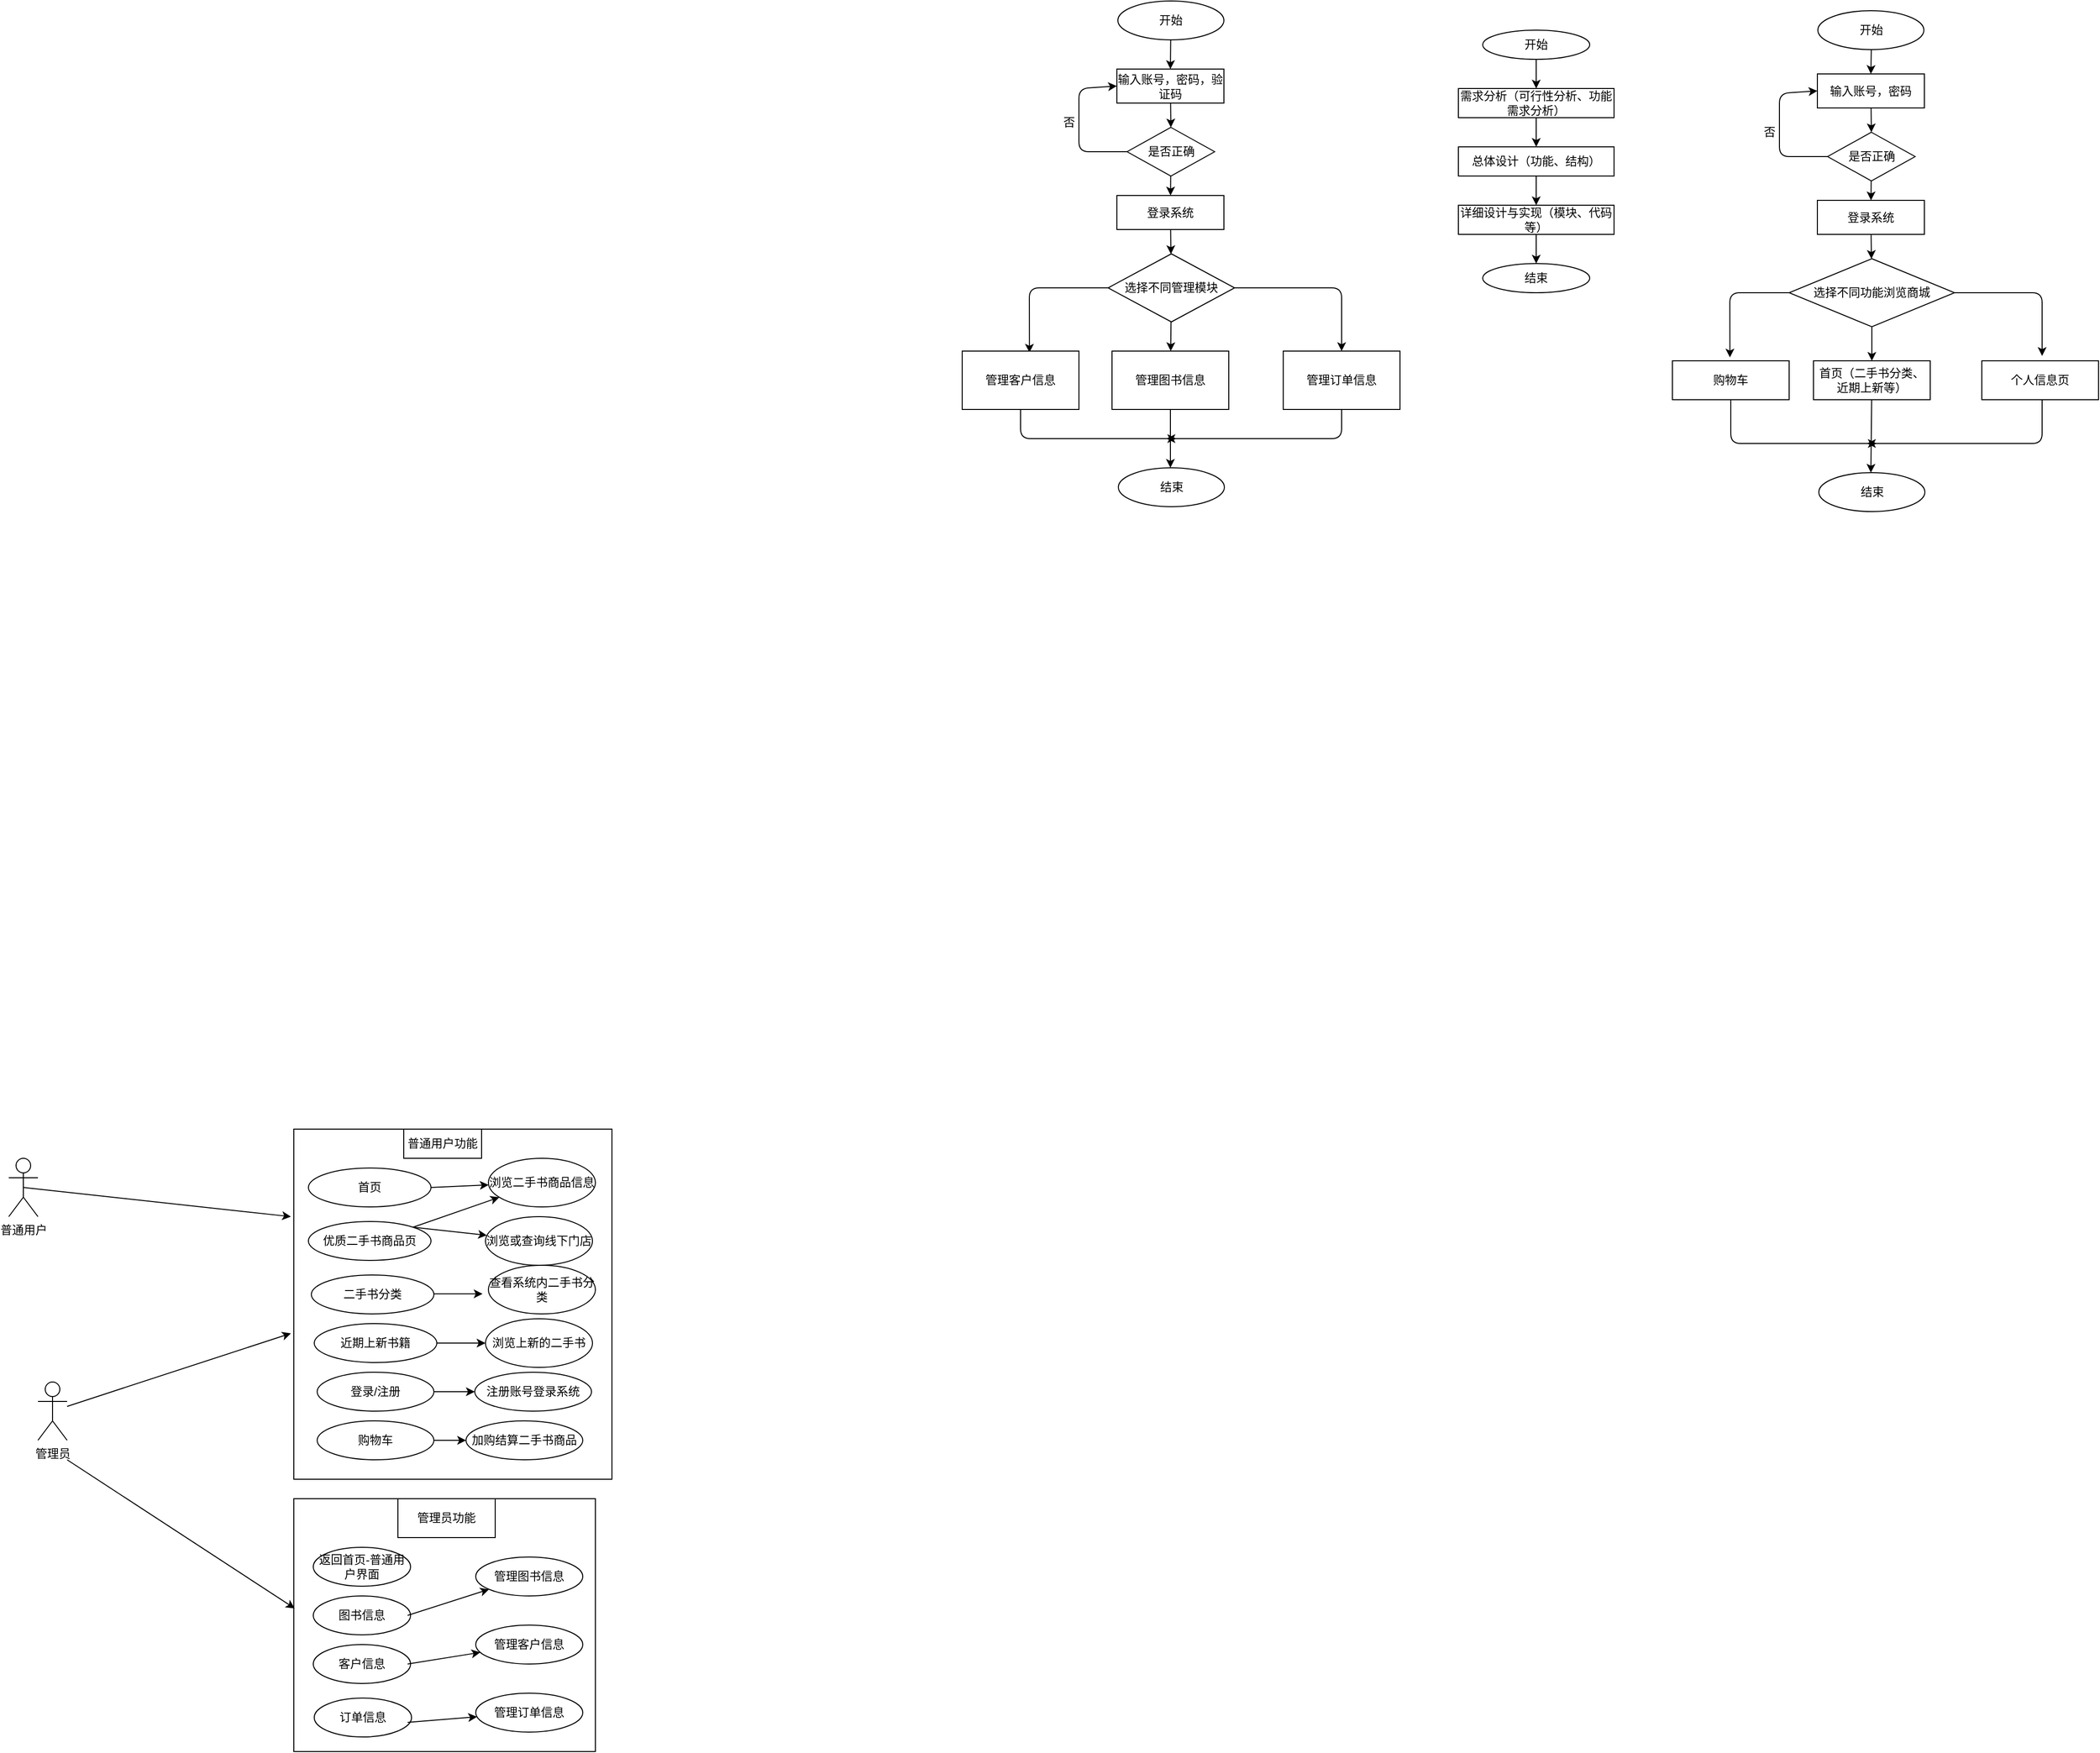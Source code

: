 <mxfile>
    <diagram id="uCVsq_CiUogysP0yShzs" name="第 1 页">
        <mxGraphModel dx="1553" dy="1883" grid="1" gridSize="10" guides="1" tooltips="1" connect="1" arrows="1" fold="1" page="1" pageScale="1" pageWidth="827" pageHeight="1169" math="0" shadow="0">
            <root>
                <mxCell id="0"/>
                <mxCell id="1" parent="0"/>
                <mxCell id="7" style="edgeStyle=none;html=1;exitX=0.5;exitY=0.5;exitDx=0;exitDy=0;exitPerimeter=0;" parent="1" source="2" edge="1">
                    <mxGeometry relative="1" as="geometry">
                        <mxPoint x="330" y="90" as="targetPoint"/>
                    </mxGeometry>
                </mxCell>
                <mxCell id="2" value="普通用户" style="shape=umlActor;verticalLabelPosition=bottom;verticalAlign=top;html=1;outlineConnect=0;" parent="1" vertex="1">
                    <mxGeometry x="40" y="30" width="30" height="60" as="geometry"/>
                </mxCell>
                <mxCell id="3" value="管理员" style="shape=umlActor;verticalLabelPosition=bottom;verticalAlign=top;html=1;outlineConnect=0;" parent="1" vertex="1">
                    <mxGeometry x="70" y="260" width="30" height="60" as="geometry"/>
                </mxCell>
                <mxCell id="5" value="" style="rounded=0;whiteSpace=wrap;html=1;align=left;" parent="1" vertex="1">
                    <mxGeometry x="333" width="327" height="360" as="geometry"/>
                </mxCell>
                <mxCell id="8" value="普通用户功能" style="rounded=0;whiteSpace=wrap;html=1;" parent="1" vertex="1">
                    <mxGeometry x="446" width="80" height="30" as="geometry"/>
                </mxCell>
                <mxCell id="9" value="首页" style="ellipse;whiteSpace=wrap;html=1;" parent="1" vertex="1">
                    <mxGeometry x="348" y="40" width="126" height="40" as="geometry"/>
                </mxCell>
                <mxCell id="10" value="优质二手书商品页" style="ellipse;whiteSpace=wrap;html=1;" parent="1" vertex="1">
                    <mxGeometry x="348" y="95" width="126" height="40" as="geometry"/>
                </mxCell>
                <mxCell id="11" value="二手书分类" style="ellipse;whiteSpace=wrap;html=1;" parent="1" vertex="1">
                    <mxGeometry x="351" y="150" width="126" height="40" as="geometry"/>
                </mxCell>
                <mxCell id="12" value="近期上新书籍" style="ellipse;whiteSpace=wrap;html=1;" parent="1" vertex="1">
                    <mxGeometry x="354" y="200" width="126" height="40" as="geometry"/>
                </mxCell>
                <mxCell id="13" value="浏览二手书商品信息" style="ellipse;whiteSpace=wrap;html=1;" parent="1" vertex="1">
                    <mxGeometry x="533" y="30" width="110" height="50" as="geometry"/>
                </mxCell>
                <mxCell id="14" value="浏览或查询线下门店" style="ellipse;whiteSpace=wrap;html=1;" parent="1" vertex="1">
                    <mxGeometry x="530" y="90" width="110" height="50" as="geometry"/>
                </mxCell>
                <mxCell id="15" value="查看系统内二手书分类" style="ellipse;whiteSpace=wrap;html=1;" parent="1" vertex="1">
                    <mxGeometry x="533" y="140" width="110" height="50" as="geometry"/>
                </mxCell>
                <mxCell id="16" value="浏览上新的二手书" style="ellipse;whiteSpace=wrap;html=1;" parent="1" vertex="1">
                    <mxGeometry x="530" y="195" width="110" height="50" as="geometry"/>
                </mxCell>
                <mxCell id="17" value="" style="endArrow=classic;html=1;exitX=1;exitY=0.5;exitDx=0;exitDy=0;" parent="1" source="9" target="13" edge="1">
                    <mxGeometry width="50" height="50" relative="1" as="geometry">
                        <mxPoint x="400" y="190" as="sourcePoint"/>
                        <mxPoint x="450" y="140" as="targetPoint"/>
                    </mxGeometry>
                </mxCell>
                <mxCell id="18" value="" style="endArrow=classic;html=1;exitX=1;exitY=0;exitDx=0;exitDy=0;" parent="1" source="10" target="14" edge="1">
                    <mxGeometry width="50" height="50" relative="1" as="geometry">
                        <mxPoint x="490" y="90" as="sourcePoint"/>
                        <mxPoint x="546.268" y="87.465" as="targetPoint"/>
                    </mxGeometry>
                </mxCell>
                <mxCell id="19" value="" style="endArrow=classic;html=1;exitX=1;exitY=0;exitDx=0;exitDy=0;" parent="1" source="10" target="13" edge="1">
                    <mxGeometry width="50" height="50" relative="1" as="geometry">
                        <mxPoint x="470" y="130" as="sourcePoint"/>
                        <mxPoint x="543.667" y="141.119" as="targetPoint"/>
                    </mxGeometry>
                </mxCell>
                <mxCell id="20" value="" style="endArrow=classic;html=1;" parent="1" edge="1">
                    <mxGeometry width="50" height="50" relative="1" as="geometry">
                        <mxPoint x="477" y="169.41" as="sourcePoint"/>
                        <mxPoint x="527" y="169.41" as="targetPoint"/>
                    </mxGeometry>
                </mxCell>
                <mxCell id="21" value="" style="endArrow=classic;html=1;exitX=1;exitY=0.5;exitDx=0;exitDy=0;" parent="1" source="12" target="16" edge="1">
                    <mxGeometry width="50" height="50" relative="1" as="geometry">
                        <mxPoint x="490" y="200" as="sourcePoint"/>
                        <mxPoint x="540" y="200" as="targetPoint"/>
                    </mxGeometry>
                </mxCell>
                <mxCell id="23" value="" style="rounded=0;whiteSpace=wrap;html=1;" parent="1" vertex="1">
                    <mxGeometry x="333" y="380" width="310" height="260" as="geometry"/>
                </mxCell>
                <mxCell id="24" value="管理员功能" style="rounded=0;whiteSpace=wrap;html=1;" parent="1" vertex="1">
                    <mxGeometry x="440" y="380" width="100" height="40" as="geometry"/>
                </mxCell>
                <mxCell id="25" value="" style="endArrow=classic;html=1;" parent="1" source="3" edge="1">
                    <mxGeometry width="50" height="50" relative="1" as="geometry">
                        <mxPoint x="400" y="280" as="sourcePoint"/>
                        <mxPoint x="330" y="210" as="targetPoint"/>
                    </mxGeometry>
                </mxCell>
                <mxCell id="26" value="" style="endArrow=classic;html=1;entryX=0.003;entryY=0.434;entryDx=0;entryDy=0;entryPerimeter=0;" parent="1" target="23" edge="1">
                    <mxGeometry width="50" height="50" relative="1" as="geometry">
                        <mxPoint x="100" y="340" as="sourcePoint"/>
                        <mxPoint x="347.858" y="286.74" as="targetPoint"/>
                    </mxGeometry>
                </mxCell>
                <mxCell id="27" value="返回首页-普通用户界面" style="ellipse;whiteSpace=wrap;html=1;" parent="1" vertex="1">
                    <mxGeometry x="353" y="430" width="100" height="40" as="geometry"/>
                </mxCell>
                <mxCell id="28" value="图书信息" style="ellipse;whiteSpace=wrap;html=1;" parent="1" vertex="1">
                    <mxGeometry x="353" y="480" width="100" height="40" as="geometry"/>
                </mxCell>
                <mxCell id="29" value="客户信息" style="ellipse;whiteSpace=wrap;html=1;" parent="1" vertex="1">
                    <mxGeometry x="353" y="530" width="100" height="40" as="geometry"/>
                </mxCell>
                <mxCell id="30" value="订单信息" style="ellipse;whiteSpace=wrap;html=1;" parent="1" vertex="1">
                    <mxGeometry x="354" y="585" width="100" height="40" as="geometry"/>
                </mxCell>
                <mxCell id="32" value="管理图书信息" style="ellipse;whiteSpace=wrap;html=1;" parent="1" vertex="1">
                    <mxGeometry x="520" y="440" width="110" height="40" as="geometry"/>
                </mxCell>
                <mxCell id="33" value="管理客户信息" style="ellipse;whiteSpace=wrap;html=1;" parent="1" vertex="1">
                    <mxGeometry x="520" y="510" width="110" height="40" as="geometry"/>
                </mxCell>
                <mxCell id="34" value="管理订单信息" style="ellipse;whiteSpace=wrap;html=1;" parent="1" vertex="1">
                    <mxGeometry x="520" y="580" width="110" height="40" as="geometry"/>
                </mxCell>
                <mxCell id="35" value="" style="endArrow=classic;html=1;" parent="1" target="32" edge="1">
                    <mxGeometry width="50" height="50" relative="1" as="geometry">
                        <mxPoint x="450" y="500" as="sourcePoint"/>
                        <mxPoint x="500" y="450" as="targetPoint"/>
                    </mxGeometry>
                </mxCell>
                <mxCell id="36" value="" style="endArrow=classic;html=1;" parent="1" target="33" edge="1">
                    <mxGeometry width="50" height="50" relative="1" as="geometry">
                        <mxPoint x="450" y="550" as="sourcePoint"/>
                        <mxPoint x="500" y="500" as="targetPoint"/>
                    </mxGeometry>
                </mxCell>
                <mxCell id="37" value="" style="endArrow=classic;html=1;" parent="1" target="34" edge="1">
                    <mxGeometry width="50" height="50" relative="1" as="geometry">
                        <mxPoint x="450" y="610" as="sourcePoint"/>
                        <mxPoint x="500" y="560" as="targetPoint"/>
                    </mxGeometry>
                </mxCell>
                <mxCell id="38" value="登录/注册" style="ellipse;whiteSpace=wrap;html=1;" parent="1" vertex="1">
                    <mxGeometry x="357" y="250" width="120" height="40" as="geometry"/>
                </mxCell>
                <mxCell id="39" value="购物车" style="ellipse;whiteSpace=wrap;html=1;" parent="1" vertex="1">
                    <mxGeometry x="357" y="300" width="120" height="40" as="geometry"/>
                </mxCell>
                <mxCell id="41" value="加购结算二手书商品&lt;span style=&quot;color: rgba(0, 0, 0, 0); font-family: monospace; font-size: 0px; text-align: start;&quot;&gt;%3CmxGraphModel%3E%3Croot%3E%3CmxCell%20id%3D%220%22%2F%3E%3CmxCell%20id%3D%221%22%20parent%3D%220%22%2F%3E%3CmxCell%20id%3D%222%22%20value%3D%22%E8%B4%AD%E7%89%A9%E8%BD%A6%22%20style%3D%22ellipse%3BwhiteSpace%3Dwrap%3Bhtml%3D1%3B%22%20vertex%3D%221%22%20parent%3D%221%22%3E%3CmxGeometry%20x%3D%22357%22%20y%3D%22300%22%20width%3D%22120%22%20height%3D%2240%22%20as%3D%22geometry%22%2F%3E%3C%2FmxCell%3E%3C%2Froot%3E%3C%2FmxGraphModel%3E&lt;/span&gt;" style="ellipse;whiteSpace=wrap;html=1;" parent="1" vertex="1">
                    <mxGeometry x="510" y="300" width="120" height="40" as="geometry"/>
                </mxCell>
                <mxCell id="42" value="注册账号登录系统" style="ellipse;whiteSpace=wrap;html=1;" parent="1" vertex="1">
                    <mxGeometry x="519" y="250" width="120" height="40" as="geometry"/>
                </mxCell>
                <mxCell id="43" value="" style="endArrow=classic;html=1;" parent="1" source="38" target="42" edge="1">
                    <mxGeometry width="50" height="50" relative="1" as="geometry">
                        <mxPoint x="450" y="330" as="sourcePoint"/>
                        <mxPoint x="500" y="280" as="targetPoint"/>
                    </mxGeometry>
                </mxCell>
                <mxCell id="44" value="" style="endArrow=classic;html=1;" parent="1" source="39" target="41" edge="1">
                    <mxGeometry width="50" height="50" relative="1" as="geometry">
                        <mxPoint x="487" y="280" as="sourcePoint"/>
                        <mxPoint x="529.0" y="280" as="targetPoint"/>
                    </mxGeometry>
                </mxCell>
                <mxCell id="60" style="edgeStyle=none;html=1;entryX=0.5;entryY=0;entryDx=0;entryDy=0;" edge="1" parent="1" source="52" target="53">
                    <mxGeometry relative="1" as="geometry"/>
                </mxCell>
                <mxCell id="52" value="需求分析（可行性分析、功能需求分析）" style="rounded=0;whiteSpace=wrap;html=1;" vertex="1" parent="1">
                    <mxGeometry x="1530" y="-1070" width="160" height="30" as="geometry"/>
                </mxCell>
                <mxCell id="61" style="edgeStyle=none;html=1;entryX=0.5;entryY=0;entryDx=0;entryDy=0;" edge="1" parent="1" source="53" target="54">
                    <mxGeometry relative="1" as="geometry"/>
                </mxCell>
                <mxCell id="53" value="总体设计（功能、结构）" style="rounded=0;whiteSpace=wrap;html=1;" vertex="1" parent="1">
                    <mxGeometry x="1530" y="-1010" width="160" height="30" as="geometry"/>
                </mxCell>
                <mxCell id="62" style="edgeStyle=none;html=1;entryX=0.5;entryY=0;entryDx=0;entryDy=0;" edge="1" parent="1" source="54" target="56">
                    <mxGeometry relative="1" as="geometry"/>
                </mxCell>
                <mxCell id="54" value="详细设计与实现（模块、代码等）" style="rounded=0;whiteSpace=wrap;html=1;" vertex="1" parent="1">
                    <mxGeometry x="1530" y="-950" width="160" height="30" as="geometry"/>
                </mxCell>
                <mxCell id="56" value="结束" style="ellipse;whiteSpace=wrap;html=1;" vertex="1" parent="1">
                    <mxGeometry x="1555" y="-890" width="110" height="30" as="geometry"/>
                </mxCell>
                <mxCell id="58" value="" style="edgeStyle=none;html=1;" edge="1" parent="1" source="57">
                    <mxGeometry relative="1" as="geometry">
                        <mxPoint x="1610" y="-1070" as="targetPoint"/>
                    </mxGeometry>
                </mxCell>
                <mxCell id="57" value="开始" style="ellipse;whiteSpace=wrap;html=1;" vertex="1" parent="1">
                    <mxGeometry x="1555" y="-1130" width="110" height="30" as="geometry"/>
                </mxCell>
                <mxCell id="71" style="edgeStyle=none;html=1;entryX=0.5;entryY=0;entryDx=0;entryDy=0;" edge="1" parent="1" source="63" target="64">
                    <mxGeometry relative="1" as="geometry"/>
                </mxCell>
                <mxCell id="63" value="开始" style="ellipse;whiteSpace=wrap;html=1;" vertex="1" parent="1">
                    <mxGeometry x="1180" y="-1160" width="109" height="40" as="geometry"/>
                </mxCell>
                <mxCell id="72" style="edgeStyle=none;html=1;entryX=0.5;entryY=0;entryDx=0;entryDy=0;" edge="1" parent="1" source="64" target="65">
                    <mxGeometry relative="1" as="geometry"/>
                </mxCell>
                <mxCell id="64" value="输入账号，密码，验证码" style="rounded=0;whiteSpace=wrap;html=1;" vertex="1" parent="1">
                    <mxGeometry x="1179" y="-1090" width="110" height="35" as="geometry"/>
                </mxCell>
                <mxCell id="66" style="edgeStyle=none;html=1;entryX=0;entryY=0.5;entryDx=0;entryDy=0;exitX=0;exitY=0.5;exitDx=0;exitDy=0;" edge="1" parent="1" source="65" target="64">
                    <mxGeometry relative="1" as="geometry">
                        <Array as="points">
                            <mxPoint x="1140" y="-1005"/>
                            <mxPoint x="1140" y="-1070"/>
                        </Array>
                    </mxGeometry>
                </mxCell>
                <mxCell id="73" value="" style="edgeStyle=none;html=1;" edge="1" parent="1" source="65" target="67">
                    <mxGeometry relative="1" as="geometry"/>
                </mxCell>
                <mxCell id="65" value="是否正确" style="rhombus;whiteSpace=wrap;html=1;" vertex="1" parent="1">
                    <mxGeometry x="1189.5" y="-1030" width="90" height="50" as="geometry"/>
                </mxCell>
                <mxCell id="77" value="" style="edgeStyle=none;html=1;" edge="1" parent="1" source="67" target="76">
                    <mxGeometry relative="1" as="geometry"/>
                </mxCell>
                <mxCell id="67" value="登录系统" style="rounded=0;whiteSpace=wrap;html=1;" vertex="1" parent="1">
                    <mxGeometry x="1179" y="-960" width="110" height="35" as="geometry"/>
                </mxCell>
                <mxCell id="68" value="结束" style="ellipse;whiteSpace=wrap;html=1;" vertex="1" parent="1">
                    <mxGeometry x="1180.5" y="-680" width="109" height="40" as="geometry"/>
                </mxCell>
                <mxCell id="81" value="" style="edgeStyle=none;html=1;" edge="1" parent="1" source="76" target="80">
                    <mxGeometry relative="1" as="geometry"/>
                </mxCell>
                <mxCell id="84" style="edgeStyle=none;html=1;entryX=0.576;entryY=0.026;entryDx=0;entryDy=0;entryPerimeter=0;exitX=0;exitY=0.5;exitDx=0;exitDy=0;" edge="1" parent="1" source="76" target="82">
                    <mxGeometry relative="1" as="geometry">
                        <Array as="points">
                            <mxPoint x="1089" y="-865"/>
                        </Array>
                    </mxGeometry>
                </mxCell>
                <mxCell id="85" style="edgeStyle=none;html=1;entryX=0.5;entryY=0;entryDx=0;entryDy=0;exitX=1;exitY=0.5;exitDx=0;exitDy=0;" edge="1" parent="1" source="76" target="83">
                    <mxGeometry relative="1" as="geometry">
                        <Array as="points">
                            <mxPoint x="1410" y="-865"/>
                        </Array>
                    </mxGeometry>
                </mxCell>
                <mxCell id="76" value="选择不同管理模块" style="rhombus;whiteSpace=wrap;html=1;rounded=0;" vertex="1" parent="1">
                    <mxGeometry x="1170" y="-900" width="130" height="70" as="geometry"/>
                </mxCell>
                <mxCell id="87" style="edgeStyle=none;html=1;" edge="1" parent="1" source="80">
                    <mxGeometry relative="1" as="geometry">
                        <mxPoint x="1234.0" y="-680" as="targetPoint"/>
                        <Array as="points"/>
                    </mxGeometry>
                </mxCell>
                <mxCell id="80" value="管理图书信息" style="whiteSpace=wrap;html=1;rounded=0;" vertex="1" parent="1">
                    <mxGeometry x="1174" y="-800" width="120" height="60" as="geometry"/>
                </mxCell>
                <mxCell id="86" style="edgeStyle=none;html=1;" edge="1" parent="1" source="82">
                    <mxGeometry relative="1" as="geometry">
                        <mxPoint x="1240" y="-710" as="targetPoint"/>
                        <Array as="points">
                            <mxPoint x="1080" y="-710"/>
                        </Array>
                    </mxGeometry>
                </mxCell>
                <mxCell id="82" value="管理客户信息" style="whiteSpace=wrap;html=1;rounded=0;" vertex="1" parent="1">
                    <mxGeometry x="1020" y="-800" width="120" height="60" as="geometry"/>
                </mxCell>
                <mxCell id="88" style="edgeStyle=none;html=1;" edge="1" parent="1" source="83">
                    <mxGeometry relative="1" as="geometry">
                        <mxPoint x="1230" y="-710" as="targetPoint"/>
                        <Array as="points">
                            <mxPoint x="1410" y="-710"/>
                        </Array>
                    </mxGeometry>
                </mxCell>
                <mxCell id="83" value="管理订单信息" style="whiteSpace=wrap;html=1;rounded=0;" vertex="1" parent="1">
                    <mxGeometry x="1350" y="-800" width="120" height="60" as="geometry"/>
                </mxCell>
                <mxCell id="89" style="edgeStyle=none;html=1;entryX=0.5;entryY=0;entryDx=0;entryDy=0;" edge="1" parent="1" target="91">
                    <mxGeometry relative="1" as="geometry">
                        <mxPoint x="1954.5" y="-1115" as="sourcePoint"/>
                    </mxGeometry>
                </mxCell>
                <mxCell id="90" style="edgeStyle=none;html=1;entryX=0.5;entryY=0;entryDx=0;entryDy=0;" edge="1" parent="1" source="91" target="94">
                    <mxGeometry relative="1" as="geometry"/>
                </mxCell>
                <mxCell id="91" value="输入账号，密码" style="rounded=0;whiteSpace=wrap;html=1;" vertex="1" parent="1">
                    <mxGeometry x="1899" y="-1085" width="110" height="35" as="geometry"/>
                </mxCell>
                <mxCell id="92" style="edgeStyle=none;html=1;entryX=0;entryY=0.5;entryDx=0;entryDy=0;exitX=0;exitY=0.5;exitDx=0;exitDy=0;" edge="1" parent="1" source="94" target="91">
                    <mxGeometry relative="1" as="geometry">
                        <Array as="points">
                            <mxPoint x="1860" y="-1000"/>
                            <mxPoint x="1860" y="-1065"/>
                        </Array>
                    </mxGeometry>
                </mxCell>
                <mxCell id="93" value="" style="edgeStyle=none;html=1;" edge="1" parent="1" source="94" target="96">
                    <mxGeometry relative="1" as="geometry"/>
                </mxCell>
                <mxCell id="94" value="是否正确" style="rhombus;whiteSpace=wrap;html=1;" vertex="1" parent="1">
                    <mxGeometry x="1909.5" y="-1025" width="90" height="50" as="geometry"/>
                </mxCell>
                <mxCell id="95" value="" style="edgeStyle=none;html=1;" edge="1" parent="1" source="96" target="101">
                    <mxGeometry relative="1" as="geometry"/>
                </mxCell>
                <mxCell id="96" value="登录系统" style="rounded=0;whiteSpace=wrap;html=1;" vertex="1" parent="1">
                    <mxGeometry x="1899" y="-955" width="110" height="35" as="geometry"/>
                </mxCell>
                <mxCell id="97" value="结束" style="ellipse;whiteSpace=wrap;html=1;" vertex="1" parent="1">
                    <mxGeometry x="1900.5" y="-675" width="109" height="40" as="geometry"/>
                </mxCell>
                <mxCell id="98" value="" style="edgeStyle=none;html=1;" edge="1" parent="1" source="101" target="103">
                    <mxGeometry relative="1" as="geometry"/>
                </mxCell>
                <mxCell id="99" style="edgeStyle=none;html=1;entryX=0.576;entryY=0.026;entryDx=0;entryDy=0;entryPerimeter=0;exitX=0;exitY=0.5;exitDx=0;exitDy=0;" edge="1" parent="1" source="101">
                    <mxGeometry relative="1" as="geometry">
                        <mxPoint x="1809.12" y="-793.44" as="targetPoint"/>
                        <Array as="points">
                            <mxPoint x="1809" y="-860"/>
                        </Array>
                    </mxGeometry>
                </mxCell>
                <mxCell id="100" style="edgeStyle=none;html=1;entryX=0.5;entryY=0;entryDx=0;entryDy=0;exitX=1;exitY=0.5;exitDx=0;exitDy=0;" edge="1" parent="1" source="101">
                    <mxGeometry relative="1" as="geometry">
                        <mxPoint x="2130" y="-795" as="targetPoint"/>
                        <Array as="points">
                            <mxPoint x="2130" y="-860"/>
                        </Array>
                    </mxGeometry>
                </mxCell>
                <mxCell id="101" value="选择不同功能浏览商城" style="rhombus;whiteSpace=wrap;html=1;rounded=0;" vertex="1" parent="1">
                    <mxGeometry x="1870" y="-895" width="170" height="70" as="geometry"/>
                </mxCell>
                <mxCell id="102" style="edgeStyle=none;html=1;" edge="1" parent="1" source="103">
                    <mxGeometry relative="1" as="geometry">
                        <mxPoint x="1954.0" y="-675" as="targetPoint"/>
                        <Array as="points"/>
                    </mxGeometry>
                </mxCell>
                <mxCell id="103" value="首页（二手书分类、近期上新等）" style="whiteSpace=wrap;html=1;rounded=0;" vertex="1" parent="1">
                    <mxGeometry x="1895" y="-790" width="120" height="40" as="geometry"/>
                </mxCell>
                <mxCell id="104" style="edgeStyle=none;html=1;exitX=0.5;exitY=1;exitDx=0;exitDy=0;" edge="1" parent="1" source="109">
                    <mxGeometry relative="1" as="geometry">
                        <mxPoint x="1800" y="-735" as="sourcePoint"/>
                        <mxPoint x="1960" y="-705" as="targetPoint"/>
                        <Array as="points">
                            <mxPoint x="1810" y="-705"/>
                        </Array>
                    </mxGeometry>
                </mxCell>
                <mxCell id="105" style="edgeStyle=none;html=1;" edge="1" parent="1">
                    <mxGeometry relative="1" as="geometry">
                        <mxPoint x="1950" y="-705" as="targetPoint"/>
                        <mxPoint x="2130" y="-750" as="sourcePoint"/>
                        <Array as="points">
                            <mxPoint x="2130" y="-705"/>
                        </Array>
                    </mxGeometry>
                </mxCell>
                <mxCell id="106" value="开始" style="ellipse;whiteSpace=wrap;html=1;" vertex="1" parent="1">
                    <mxGeometry x="1899.5" y="-1150" width="109" height="40" as="geometry"/>
                </mxCell>
                <mxCell id="107" value="否" style="text;html=1;strokeColor=none;fillColor=none;align=center;verticalAlign=middle;whiteSpace=wrap;rounded=0;" vertex="1" parent="1">
                    <mxGeometry x="1100" y="-1050" width="60" height="30" as="geometry"/>
                </mxCell>
                <mxCell id="108" value="否" style="text;html=1;strokeColor=none;fillColor=none;align=center;verticalAlign=middle;whiteSpace=wrap;rounded=0;" vertex="1" parent="1">
                    <mxGeometry x="1820" y="-1040" width="60" height="30" as="geometry"/>
                </mxCell>
                <mxCell id="109" value="购物车" style="whiteSpace=wrap;html=1;rounded=0;" vertex="1" parent="1">
                    <mxGeometry x="1750" y="-790" width="120" height="40" as="geometry"/>
                </mxCell>
                <mxCell id="110" value="个人信息页" style="whiteSpace=wrap;html=1;rounded=0;" vertex="1" parent="1">
                    <mxGeometry x="2068" y="-790" width="120" height="40" as="geometry"/>
                </mxCell>
            </root>
        </mxGraphModel>
    </diagram>
</mxfile>